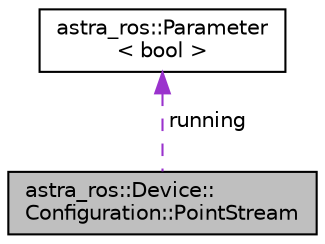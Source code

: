 digraph "astra_ros::Device::Configuration::PointStream"
{
 // LATEX_PDF_SIZE
  edge [fontname="Helvetica",fontsize="10",labelfontname="Helvetica",labelfontsize="10"];
  node [fontname="Helvetica",fontsize="10",shape=record];
  Node1 [label="astra_ros::Device::\lConfiguration::PointStream",height=0.2,width=0.4,color="black", fillcolor="grey75", style="filled", fontcolor="black",tooltip=" "];
  Node2 -> Node1 [dir="back",color="darkorchid3",fontsize="10",style="dashed",label=" running" ,fontname="Helvetica"];
  Node2 [label="astra_ros::Parameter\l\< bool \>",height=0.2,width=0.4,color="black", fillcolor="white", style="filled",URL="$classastra__ros_1_1Parameter.html",tooltip=" "];
}
